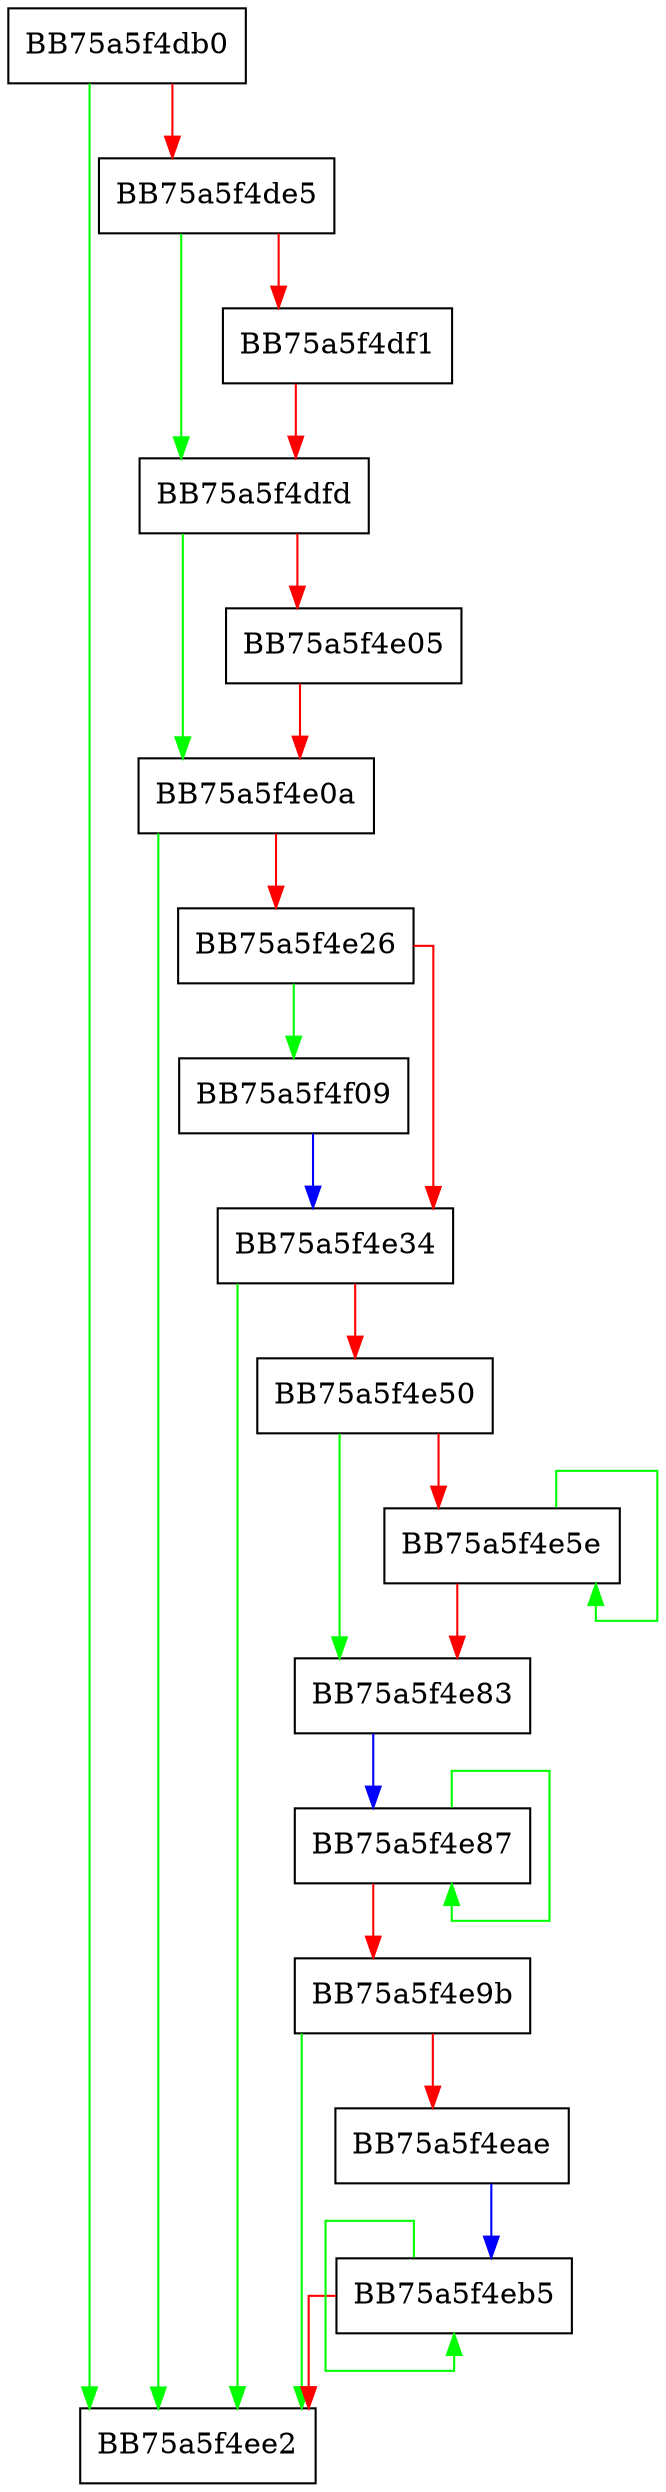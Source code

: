 digraph bsw_decode {
  node [shape="box"];
  graph [splines=ortho];
  BB75a5f4db0 -> BB75a5f4ee2 [color="green"];
  BB75a5f4db0 -> BB75a5f4de5 [color="red"];
  BB75a5f4de5 -> BB75a5f4dfd [color="green"];
  BB75a5f4de5 -> BB75a5f4df1 [color="red"];
  BB75a5f4df1 -> BB75a5f4dfd [color="red"];
  BB75a5f4dfd -> BB75a5f4e0a [color="green"];
  BB75a5f4dfd -> BB75a5f4e05 [color="red"];
  BB75a5f4e05 -> BB75a5f4e0a [color="red"];
  BB75a5f4e0a -> BB75a5f4ee2 [color="green"];
  BB75a5f4e0a -> BB75a5f4e26 [color="red"];
  BB75a5f4e26 -> BB75a5f4f09 [color="green"];
  BB75a5f4e26 -> BB75a5f4e34 [color="red"];
  BB75a5f4e34 -> BB75a5f4ee2 [color="green"];
  BB75a5f4e34 -> BB75a5f4e50 [color="red"];
  BB75a5f4e50 -> BB75a5f4e83 [color="green"];
  BB75a5f4e50 -> BB75a5f4e5e [color="red"];
  BB75a5f4e5e -> BB75a5f4e5e [color="green"];
  BB75a5f4e5e -> BB75a5f4e83 [color="red"];
  BB75a5f4e83 -> BB75a5f4e87 [color="blue"];
  BB75a5f4e87 -> BB75a5f4e87 [color="green"];
  BB75a5f4e87 -> BB75a5f4e9b [color="red"];
  BB75a5f4e9b -> BB75a5f4ee2 [color="green"];
  BB75a5f4e9b -> BB75a5f4eae [color="red"];
  BB75a5f4eae -> BB75a5f4eb5 [color="blue"];
  BB75a5f4eb5 -> BB75a5f4eb5 [color="green"];
  BB75a5f4eb5 -> BB75a5f4ee2 [color="red"];
  BB75a5f4f09 -> BB75a5f4e34 [color="blue"];
}
